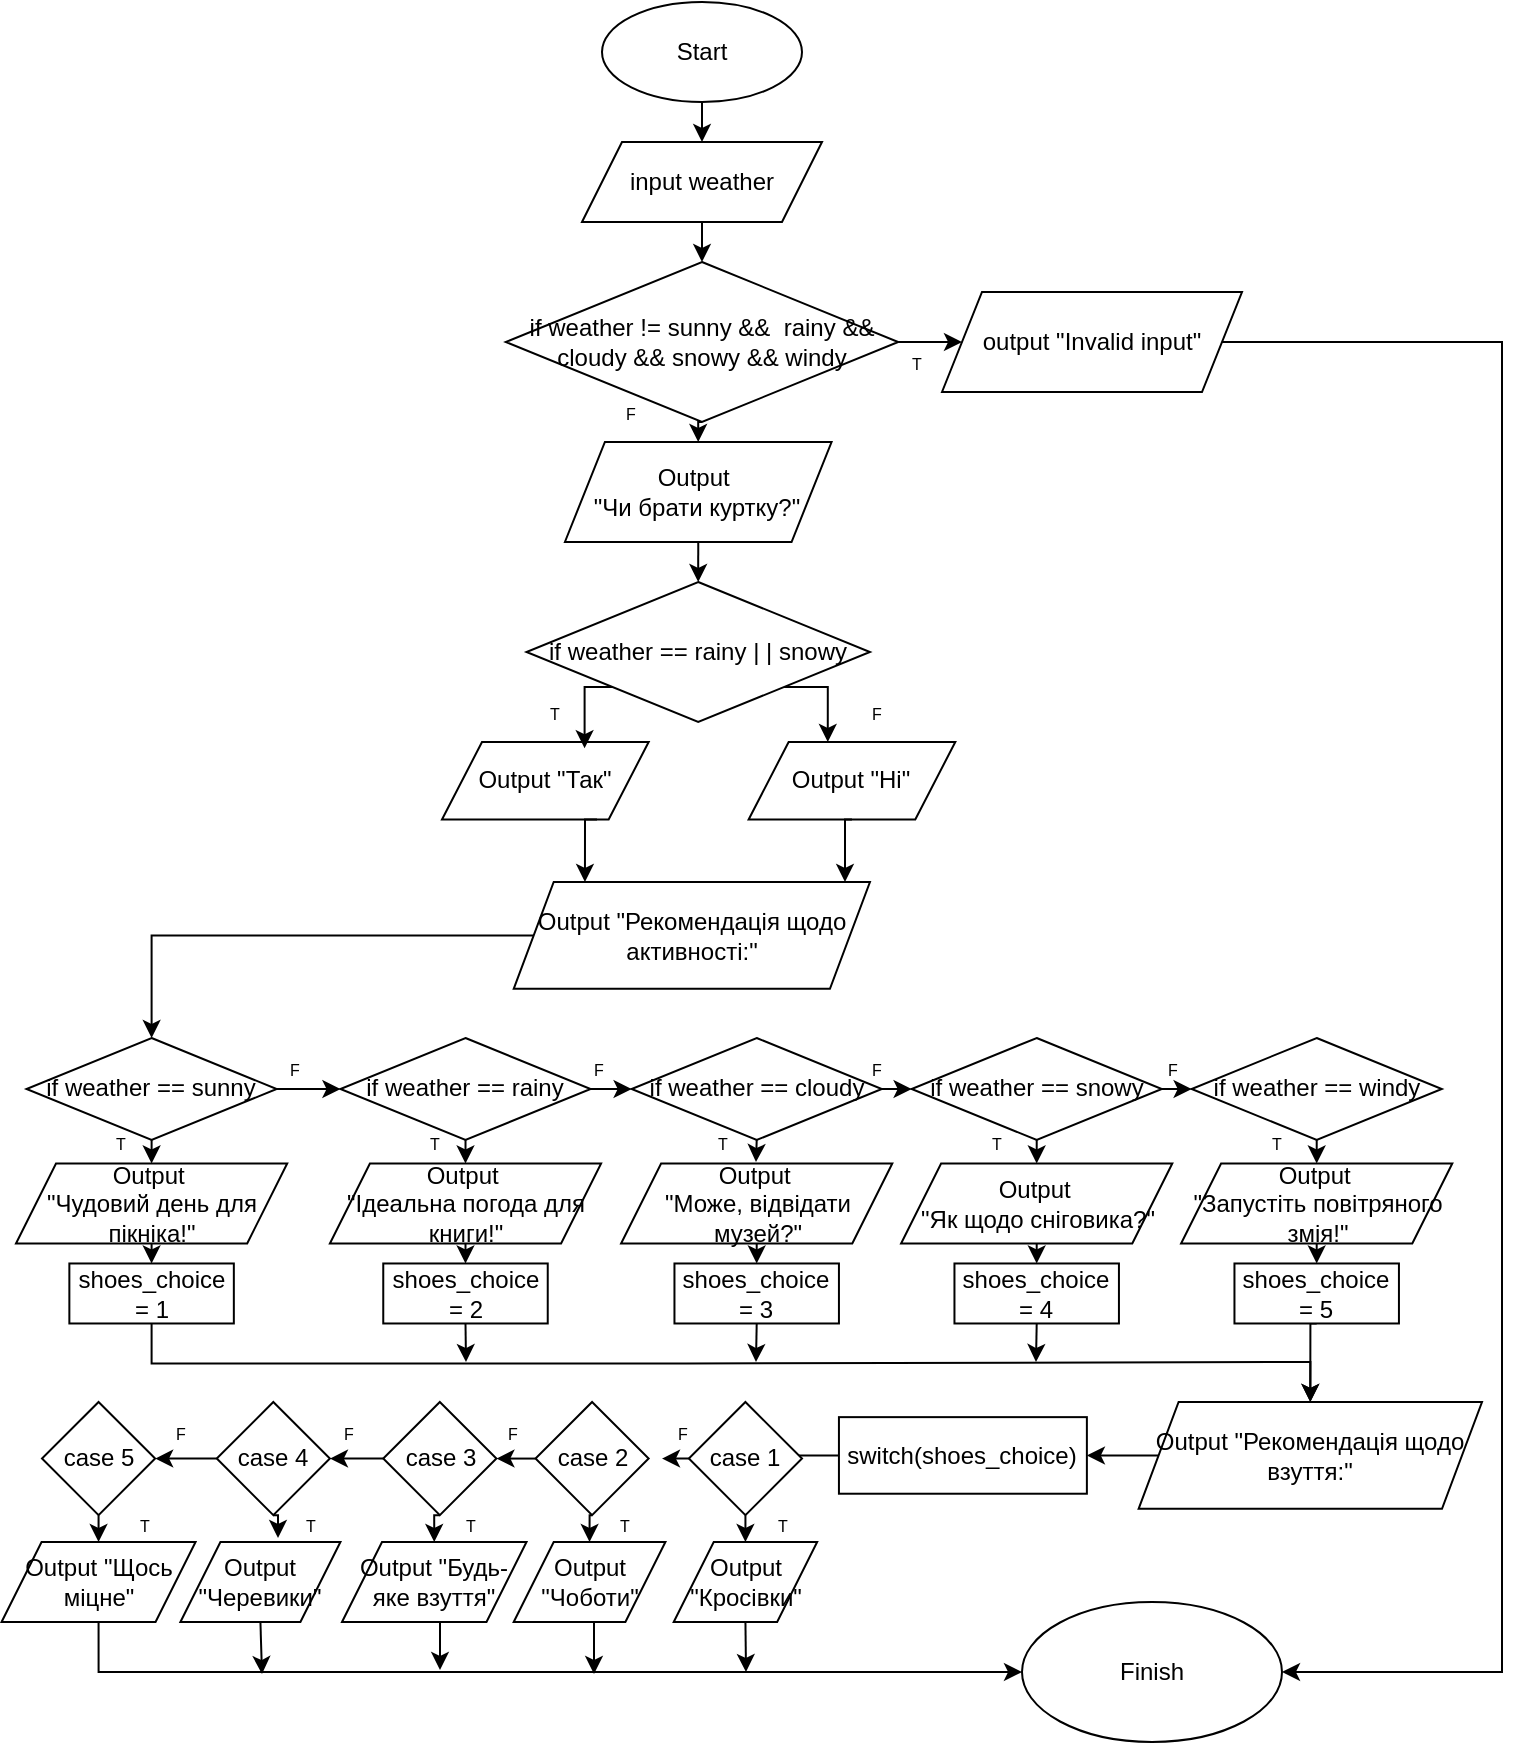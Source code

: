 <mxfile version="24.7.17">
  <diagram name="Сторінка-1" id="Ex2uXfqcO_D-MN6O1ld1">
    <mxGraphModel dx="794" dy="495" grid="0" gridSize="10" guides="1" tooltips="1" connect="1" arrows="1" fold="1" page="1" pageScale="1" pageWidth="827" pageHeight="1169" math="0" shadow="0">
      <root>
        <mxCell id="0" />
        <mxCell id="1" parent="0" />
        <mxCell id="A67gDG7ZLTh7L_kdWk-R-115" style="edgeStyle=orthogonalEdgeStyle;rounded=0;orthogonalLoop=1;jettySize=auto;html=1;exitX=0.5;exitY=1;exitDx=0;exitDy=0;entryX=0.5;entryY=0;entryDx=0;entryDy=0;" parent="1" source="A67gDG7ZLTh7L_kdWk-R-1" target="A67gDG7ZLTh7L_kdWk-R-2" edge="1">
          <mxGeometry relative="1" as="geometry" />
        </mxCell>
        <mxCell id="A67gDG7ZLTh7L_kdWk-R-1" value="Start" style="ellipse;whiteSpace=wrap;html=1;" parent="1" vertex="1">
          <mxGeometry x="360" y="30" width="100" height="50" as="geometry" />
        </mxCell>
        <mxCell id="A67gDG7ZLTh7L_kdWk-R-116" style="edgeStyle=orthogonalEdgeStyle;rounded=0;orthogonalLoop=1;jettySize=auto;html=1;exitX=0.5;exitY=1;exitDx=0;exitDy=0;entryX=0.5;entryY=0;entryDx=0;entryDy=0;" parent="1" source="A67gDG7ZLTh7L_kdWk-R-2" target="A67gDG7ZLTh7L_kdWk-R-3" edge="1">
          <mxGeometry relative="1" as="geometry" />
        </mxCell>
        <mxCell id="A67gDG7ZLTh7L_kdWk-R-2" value="input weather" style="shape=parallelogram;perimeter=parallelogramPerimeter;whiteSpace=wrap;html=1;fixedSize=1;" parent="1" vertex="1">
          <mxGeometry x="350" y="100" width="120" height="40" as="geometry" />
        </mxCell>
        <mxCell id="A67gDG7ZLTh7L_kdWk-R-117" style="edgeStyle=orthogonalEdgeStyle;rounded=0;orthogonalLoop=1;jettySize=auto;html=1;exitX=0.5;exitY=1;exitDx=0;exitDy=0;entryX=0.5;entryY=0;entryDx=0;entryDy=0;" parent="1" source="A67gDG7ZLTh7L_kdWk-R-3" target="A67gDG7ZLTh7L_kdWk-R-12" edge="1">
          <mxGeometry relative="1" as="geometry" />
        </mxCell>
        <mxCell id="A67gDG7ZLTh7L_kdWk-R-119" style="edgeStyle=orthogonalEdgeStyle;rounded=0;orthogonalLoop=1;jettySize=auto;html=1;exitX=1;exitY=0.5;exitDx=0;exitDy=0;" parent="1" source="A67gDG7ZLTh7L_kdWk-R-3" target="A67gDG7ZLTh7L_kdWk-R-8" edge="1">
          <mxGeometry relative="1" as="geometry" />
        </mxCell>
        <mxCell id="A67gDG7ZLTh7L_kdWk-R-3" value="&lt;p data-pm-slice=&quot;1 1 []&quot;&gt;if weather != sunny &amp;amp;&amp;amp;&amp;nbsp; rainy &amp;amp;&amp;amp; cloudy &amp;amp;&amp;amp; snowy &amp;amp;&amp;amp; windy&lt;/p&gt;" style="rhombus;whiteSpace=wrap;html=1;" parent="1" vertex="1">
          <mxGeometry x="311.87" y="160" width="196.25" height="80" as="geometry" />
        </mxCell>
        <mxCell id="A67gDG7ZLTh7L_kdWk-R-120" style="edgeStyle=orthogonalEdgeStyle;rounded=0;orthogonalLoop=1;jettySize=auto;html=1;exitX=1;exitY=0.5;exitDx=0;exitDy=0;entryX=1;entryY=0.5;entryDx=0;entryDy=0;" parent="1" source="A67gDG7ZLTh7L_kdWk-R-8" target="A67gDG7ZLTh7L_kdWk-R-104" edge="1">
          <mxGeometry relative="1" as="geometry">
            <mxPoint x="810" y="880" as="targetPoint" />
            <Array as="points">
              <mxPoint x="810" y="200" />
              <mxPoint x="810" y="865" />
            </Array>
          </mxGeometry>
        </mxCell>
        <mxCell id="A67gDG7ZLTh7L_kdWk-R-8" value="output &quot;Invalid input&quot;" style="shape=parallelogram;perimeter=parallelogramPerimeter;whiteSpace=wrap;html=1;fixedSize=1;" parent="1" vertex="1">
          <mxGeometry x="530" y="175" width="150" height="50" as="geometry" />
        </mxCell>
        <mxCell id="A67gDG7ZLTh7L_kdWk-R-9" value="&lt;p data-pm-slice=&quot;1 1 []&quot;&gt;if weather == rainy | | snowy &lt;br&gt;&lt;/p&gt;" style="rhombus;whiteSpace=wrap;html=1;" parent="1" vertex="1">
          <mxGeometry x="322.25" y="320" width="171.72" height="70" as="geometry" />
        </mxCell>
        <mxCell id="A67gDG7ZLTh7L_kdWk-R-11" value="Output &quot;Ні&quot;" style="shape=parallelogram;perimeter=parallelogramPerimeter;whiteSpace=wrap;html=1;fixedSize=1;" parent="1" vertex="1">
          <mxGeometry x="433.32" y="400" width="103.33" height="38.75" as="geometry" />
        </mxCell>
        <mxCell id="A67gDG7ZLTh7L_kdWk-R-118" style="edgeStyle=orthogonalEdgeStyle;rounded=0;orthogonalLoop=1;jettySize=auto;html=1;exitX=0.5;exitY=1;exitDx=0;exitDy=0;entryX=0.5;entryY=0;entryDx=0;entryDy=0;" parent="1" source="A67gDG7ZLTh7L_kdWk-R-12" target="A67gDG7ZLTh7L_kdWk-R-9" edge="1">
          <mxGeometry relative="1" as="geometry" />
        </mxCell>
        <mxCell id="A67gDG7ZLTh7L_kdWk-R-12" value="&lt;div&gt;Output&amp;nbsp;&lt;/div&gt;&lt;div&gt;&quot;Чи брати куртку?&quot;&lt;/div&gt;" style="shape=parallelogram;perimeter=parallelogramPerimeter;whiteSpace=wrap;html=1;fixedSize=1;" parent="1" vertex="1">
          <mxGeometry x="341.45" y="250" width="133.33" height="50" as="geometry" />
        </mxCell>
        <mxCell id="A67gDG7ZLTh7L_kdWk-R-13" value="Output &quot;Так&quot;" style="shape=parallelogram;perimeter=parallelogramPerimeter;whiteSpace=wrap;html=1;fixedSize=1;" parent="1" vertex="1">
          <mxGeometry x="280" y="400" width="103.33" height="38.75" as="geometry" />
        </mxCell>
        <mxCell id="A67gDG7ZLTh7L_kdWk-R-14" style="edgeStyle=orthogonalEdgeStyle;rounded=0;orthogonalLoop=1;jettySize=auto;html=1;exitX=0;exitY=1;exitDx=0;exitDy=0;entryX=0.69;entryY=0.08;entryDx=0;entryDy=0;entryPerimeter=0;" parent="1" source="A67gDG7ZLTh7L_kdWk-R-9" target="A67gDG7ZLTh7L_kdWk-R-13" edge="1">
          <mxGeometry relative="1" as="geometry" />
        </mxCell>
        <mxCell id="A67gDG7ZLTh7L_kdWk-R-15" style="edgeStyle=orthogonalEdgeStyle;rounded=0;orthogonalLoop=1;jettySize=auto;html=1;exitX=1;exitY=1;exitDx=0;exitDy=0;entryX=0.383;entryY=0;entryDx=0;entryDy=0;entryPerimeter=0;" parent="1" source="A67gDG7ZLTh7L_kdWk-R-9" target="A67gDG7ZLTh7L_kdWk-R-11" edge="1">
          <mxGeometry relative="1" as="geometry" />
        </mxCell>
        <mxCell id="A67gDG7ZLTh7L_kdWk-R-55" style="edgeStyle=orthogonalEdgeStyle;rounded=0;orthogonalLoop=1;jettySize=auto;html=1;entryX=0.5;entryY=0;entryDx=0;entryDy=0;" parent="1" source="A67gDG7ZLTh7L_kdWk-R-18" target="A67gDG7ZLTh7L_kdWk-R-22" edge="1">
          <mxGeometry relative="1" as="geometry">
            <mxPoint x="130" y="496.715" as="targetPoint" />
          </mxGeometry>
        </mxCell>
        <mxCell id="A67gDG7ZLTh7L_kdWk-R-18" value="Output &quot;Рекомендація щодо активності:&quot;" style="shape=parallelogram;perimeter=parallelogramPerimeter;whiteSpace=wrap;html=1;fixedSize=1;" parent="1" vertex="1">
          <mxGeometry x="315.85" y="470" width="178.12" height="53.43" as="geometry" />
        </mxCell>
        <mxCell id="A67gDG7ZLTh7L_kdWk-R-20" style="edgeStyle=orthogonalEdgeStyle;rounded=0;orthogonalLoop=1;jettySize=auto;html=1;exitX=0.5;exitY=1;exitDx=0;exitDy=0;entryX=0.93;entryY=0;entryDx=0;entryDy=0;entryPerimeter=0;" parent="1" source="A67gDG7ZLTh7L_kdWk-R-11" target="A67gDG7ZLTh7L_kdWk-R-18" edge="1">
          <mxGeometry relative="1" as="geometry" />
        </mxCell>
        <mxCell id="A67gDG7ZLTh7L_kdWk-R-21" style="edgeStyle=orthogonalEdgeStyle;rounded=0;orthogonalLoop=1;jettySize=auto;html=1;exitX=0.75;exitY=1;exitDx=0;exitDy=0;entryX=0.2;entryY=0;entryDx=0;entryDy=0;entryPerimeter=0;" parent="1" source="A67gDG7ZLTh7L_kdWk-R-13" target="A67gDG7ZLTh7L_kdWk-R-18" edge="1">
          <mxGeometry relative="1" as="geometry" />
        </mxCell>
        <mxCell id="A67gDG7ZLTh7L_kdWk-R-56" style="edgeStyle=orthogonalEdgeStyle;rounded=0;orthogonalLoop=1;jettySize=auto;html=1;" parent="1" source="A67gDG7ZLTh7L_kdWk-R-22" target="A67gDG7ZLTh7L_kdWk-R-43" edge="1">
          <mxGeometry relative="1" as="geometry" />
        </mxCell>
        <mxCell id="A67gDG7ZLTh7L_kdWk-R-60" style="edgeStyle=orthogonalEdgeStyle;rounded=0;orthogonalLoop=1;jettySize=auto;html=1;exitX=0.5;exitY=1;exitDx=0;exitDy=0;entryX=0.5;entryY=0;entryDx=0;entryDy=0;" parent="1" source="A67gDG7ZLTh7L_kdWk-R-22" target="A67gDG7ZLTh7L_kdWk-R-23" edge="1">
          <mxGeometry relative="1" as="geometry" />
        </mxCell>
        <mxCell id="A67gDG7ZLTh7L_kdWk-R-22" value="&lt;p data-pm-slice=&quot;1 1 []&quot;&gt;if weather == sunny &lt;br&gt;&lt;/p&gt;" style="rhombus;whiteSpace=wrap;html=1;" parent="1" vertex="1">
          <mxGeometry x="72.26" y="548" width="125.09" height="50.99" as="geometry" />
        </mxCell>
        <mxCell id="A67gDG7ZLTh7L_kdWk-R-61" style="edgeStyle=orthogonalEdgeStyle;rounded=0;orthogonalLoop=1;jettySize=auto;html=1;exitX=0.5;exitY=1;exitDx=0;exitDy=0;entryX=0.5;entryY=0;entryDx=0;entryDy=0;" parent="1" source="A67gDG7ZLTh7L_kdWk-R-23" target="A67gDG7ZLTh7L_kdWk-R-24" edge="1">
          <mxGeometry relative="1" as="geometry" />
        </mxCell>
        <mxCell id="A67gDG7ZLTh7L_kdWk-R-23" value="&lt;div&gt;Output&amp;nbsp;&lt;/div&gt;&lt;div&gt;&quot;Чудовий день для пікніка!&quot;&lt;/div&gt;" style="shape=parallelogram;perimeter=parallelogramPerimeter;whiteSpace=wrap;html=1;fixedSize=1;" parent="1" vertex="1">
          <mxGeometry x="67.0" y="610.74" width="135.6" height="40" as="geometry" />
        </mxCell>
        <mxCell id="A67gDG7ZLTh7L_kdWk-R-72" style="edgeStyle=orthogonalEdgeStyle;rounded=0;orthogonalLoop=1;jettySize=auto;html=1;exitX=0.5;exitY=1;exitDx=0;exitDy=0;entryX=0.5;entryY=0;entryDx=0;entryDy=0;" parent="1" source="A67gDG7ZLTh7L_kdWk-R-24" target="A67gDG7ZLTh7L_kdWk-R-71" edge="1">
          <mxGeometry relative="1" as="geometry" />
        </mxCell>
        <mxCell id="A67gDG7ZLTh7L_kdWk-R-24" value="shoes_choice = 1" style="rounded=0;whiteSpace=wrap;html=1;" parent="1" vertex="1">
          <mxGeometry x="93.68" y="660.74" width="82.24" height="30" as="geometry" />
        </mxCell>
        <mxCell id="A67gDG7ZLTh7L_kdWk-R-57" style="edgeStyle=orthogonalEdgeStyle;rounded=0;orthogonalLoop=1;jettySize=auto;html=1;exitX=1;exitY=0.5;exitDx=0;exitDy=0;entryX=0;entryY=0.5;entryDx=0;entryDy=0;" parent="1" source="A67gDG7ZLTh7L_kdWk-R-43" target="A67gDG7ZLTh7L_kdWk-R-46" edge="1">
          <mxGeometry relative="1" as="geometry" />
        </mxCell>
        <mxCell id="A67gDG7ZLTh7L_kdWk-R-63" style="edgeStyle=orthogonalEdgeStyle;rounded=0;orthogonalLoop=1;jettySize=auto;html=1;exitX=0.5;exitY=1;exitDx=0;exitDy=0;entryX=0.5;entryY=0;entryDx=0;entryDy=0;" parent="1" source="A67gDG7ZLTh7L_kdWk-R-43" target="A67gDG7ZLTh7L_kdWk-R-44" edge="1">
          <mxGeometry relative="1" as="geometry" />
        </mxCell>
        <mxCell id="A67gDG7ZLTh7L_kdWk-R-43" value="&lt;p data-pm-slice=&quot;1 1 []&quot;&gt;if weather == rainy&lt;br&gt;&lt;/p&gt;" style="rhombus;whiteSpace=wrap;html=1;" parent="1" vertex="1">
          <mxGeometry x="229.21" y="548" width="125.09" height="50.99" as="geometry" />
        </mxCell>
        <mxCell id="A67gDG7ZLTh7L_kdWk-R-64" style="edgeStyle=orthogonalEdgeStyle;rounded=0;orthogonalLoop=1;jettySize=auto;html=1;exitX=0.5;exitY=1;exitDx=0;exitDy=0;entryX=0.5;entryY=0;entryDx=0;entryDy=0;" parent="1" source="A67gDG7ZLTh7L_kdWk-R-44" target="A67gDG7ZLTh7L_kdWk-R-45" edge="1">
          <mxGeometry relative="1" as="geometry" />
        </mxCell>
        <mxCell id="A67gDG7ZLTh7L_kdWk-R-44" value="&lt;div&gt;Output&amp;nbsp;&lt;/div&gt;&lt;div&gt;&quot;Ідеальна погода для книги!&quot;&lt;/div&gt;" style="shape=parallelogram;perimeter=parallelogramPerimeter;whiteSpace=wrap;html=1;fixedSize=1;" parent="1" vertex="1">
          <mxGeometry x="223.95" y="610.74" width="135.6" height="40" as="geometry" />
        </mxCell>
        <mxCell id="A67gDG7ZLTh7L_kdWk-R-73" style="edgeStyle=orthogonalEdgeStyle;rounded=0;orthogonalLoop=1;jettySize=auto;html=1;exitX=0.5;exitY=1;exitDx=0;exitDy=0;" parent="1" source="A67gDG7ZLTh7L_kdWk-R-45" edge="1">
          <mxGeometry relative="1" as="geometry">
            <mxPoint x="292" y="710" as="targetPoint" />
          </mxGeometry>
        </mxCell>
        <mxCell id="A67gDG7ZLTh7L_kdWk-R-45" value="shoes_choice = 2" style="rounded=0;whiteSpace=wrap;html=1;" parent="1" vertex="1">
          <mxGeometry x="250.63" y="660.74" width="82.24" height="30" as="geometry" />
        </mxCell>
        <mxCell id="A67gDG7ZLTh7L_kdWk-R-58" style="edgeStyle=orthogonalEdgeStyle;rounded=0;orthogonalLoop=1;jettySize=auto;html=1;exitX=1;exitY=0.5;exitDx=0;exitDy=0;entryX=0;entryY=0.5;entryDx=0;entryDy=0;" parent="1" source="A67gDG7ZLTh7L_kdWk-R-46" target="A67gDG7ZLTh7L_kdWk-R-49" edge="1">
          <mxGeometry relative="1" as="geometry" />
        </mxCell>
        <mxCell id="A67gDG7ZLTh7L_kdWk-R-65" style="edgeStyle=orthogonalEdgeStyle;rounded=0;orthogonalLoop=1;jettySize=auto;html=1;exitX=0.5;exitY=1;exitDx=0;exitDy=0;" parent="1" source="A67gDG7ZLTh7L_kdWk-R-46" edge="1">
          <mxGeometry relative="1" as="geometry">
            <mxPoint x="437" y="610" as="targetPoint" />
          </mxGeometry>
        </mxCell>
        <mxCell id="A67gDG7ZLTh7L_kdWk-R-46" value="&lt;p data-pm-slice=&quot;1 1 []&quot;&gt;if weather == cloudy&lt;br&gt;&lt;/p&gt;" style="rhombus;whiteSpace=wrap;html=1;" parent="1" vertex="1">
          <mxGeometry x="374.81" y="548" width="125.09" height="50.99" as="geometry" />
        </mxCell>
        <mxCell id="A67gDG7ZLTh7L_kdWk-R-66" style="edgeStyle=orthogonalEdgeStyle;rounded=0;orthogonalLoop=1;jettySize=auto;html=1;exitX=0.5;exitY=1;exitDx=0;exitDy=0;entryX=0.5;entryY=0;entryDx=0;entryDy=0;" parent="1" source="A67gDG7ZLTh7L_kdWk-R-47" target="A67gDG7ZLTh7L_kdWk-R-48" edge="1">
          <mxGeometry relative="1" as="geometry" />
        </mxCell>
        <mxCell id="A67gDG7ZLTh7L_kdWk-R-47" value="&lt;div&gt;Output&amp;nbsp;&lt;/div&gt;&lt;div&gt;&quot;Може, відвідати музей?&quot;&lt;/div&gt;" style="shape=parallelogram;perimeter=parallelogramPerimeter;whiteSpace=wrap;html=1;fixedSize=1;" parent="1" vertex="1">
          <mxGeometry x="369.55" y="610.74" width="135.6" height="40" as="geometry" />
        </mxCell>
        <mxCell id="A67gDG7ZLTh7L_kdWk-R-76" style="edgeStyle=orthogonalEdgeStyle;rounded=0;orthogonalLoop=1;jettySize=auto;html=1;exitX=0.5;exitY=1;exitDx=0;exitDy=0;" parent="1" source="A67gDG7ZLTh7L_kdWk-R-48" edge="1">
          <mxGeometry relative="1" as="geometry">
            <mxPoint x="437" y="710" as="targetPoint" />
          </mxGeometry>
        </mxCell>
        <mxCell id="A67gDG7ZLTh7L_kdWk-R-48" value="shoes_choice = 3" style="rounded=0;whiteSpace=wrap;html=1;" parent="1" vertex="1">
          <mxGeometry x="396.23" y="660.74" width="82.24" height="30" as="geometry" />
        </mxCell>
        <mxCell id="A67gDG7ZLTh7L_kdWk-R-59" style="edgeStyle=orthogonalEdgeStyle;rounded=0;orthogonalLoop=1;jettySize=auto;html=1;exitX=1;exitY=0.5;exitDx=0;exitDy=0;entryX=0;entryY=0.5;entryDx=0;entryDy=0;" parent="1" source="A67gDG7ZLTh7L_kdWk-R-49" target="A67gDG7ZLTh7L_kdWk-R-52" edge="1">
          <mxGeometry relative="1" as="geometry" />
        </mxCell>
        <mxCell id="A67gDG7ZLTh7L_kdWk-R-67" style="edgeStyle=orthogonalEdgeStyle;rounded=0;orthogonalLoop=1;jettySize=auto;html=1;exitX=0.5;exitY=1;exitDx=0;exitDy=0;entryX=0.5;entryY=0;entryDx=0;entryDy=0;" parent="1" source="A67gDG7ZLTh7L_kdWk-R-49" target="A67gDG7ZLTh7L_kdWk-R-50" edge="1">
          <mxGeometry relative="1" as="geometry" />
        </mxCell>
        <mxCell id="A67gDG7ZLTh7L_kdWk-R-49" value="&lt;p data-pm-slice=&quot;1 1 []&quot;&gt;if weather == snowy&lt;br&gt;&lt;/p&gt;" style="rhombus;whiteSpace=wrap;html=1;" parent="1" vertex="1">
          <mxGeometry x="514.81" y="548" width="125.09" height="50.99" as="geometry" />
        </mxCell>
        <mxCell id="A67gDG7ZLTh7L_kdWk-R-68" style="edgeStyle=orthogonalEdgeStyle;rounded=0;orthogonalLoop=1;jettySize=auto;html=1;exitX=0.5;exitY=1;exitDx=0;exitDy=0;entryX=0.5;entryY=0;entryDx=0;entryDy=0;" parent="1" source="A67gDG7ZLTh7L_kdWk-R-50" target="A67gDG7ZLTh7L_kdWk-R-51" edge="1">
          <mxGeometry relative="1" as="geometry" />
        </mxCell>
        <mxCell id="A67gDG7ZLTh7L_kdWk-R-50" value="&lt;div&gt;Output&amp;nbsp;&lt;/div&gt;&lt;div&gt;&quot;Як щодо сніговика?&quot;&lt;/div&gt;" style="shape=parallelogram;perimeter=parallelogramPerimeter;whiteSpace=wrap;html=1;fixedSize=1;" parent="1" vertex="1">
          <mxGeometry x="509.55" y="610.74" width="135.6" height="40" as="geometry" />
        </mxCell>
        <mxCell id="A67gDG7ZLTh7L_kdWk-R-75" style="edgeStyle=orthogonalEdgeStyle;rounded=0;orthogonalLoop=1;jettySize=auto;html=1;exitX=0.5;exitY=1;exitDx=0;exitDy=0;" parent="1" source="A67gDG7ZLTh7L_kdWk-R-51" edge="1">
          <mxGeometry relative="1" as="geometry">
            <mxPoint x="577" y="710" as="targetPoint" />
          </mxGeometry>
        </mxCell>
        <mxCell id="A67gDG7ZLTh7L_kdWk-R-51" value="shoes_choice = 4" style="rounded=0;whiteSpace=wrap;html=1;" parent="1" vertex="1">
          <mxGeometry x="536.23" y="660.74" width="82.24" height="30" as="geometry" />
        </mxCell>
        <mxCell id="A67gDG7ZLTh7L_kdWk-R-69" style="edgeStyle=orthogonalEdgeStyle;rounded=0;orthogonalLoop=1;jettySize=auto;html=1;exitX=0.5;exitY=1;exitDx=0;exitDy=0;entryX=0.5;entryY=0;entryDx=0;entryDy=0;" parent="1" source="A67gDG7ZLTh7L_kdWk-R-52" target="A67gDG7ZLTh7L_kdWk-R-53" edge="1">
          <mxGeometry relative="1" as="geometry" />
        </mxCell>
        <mxCell id="A67gDG7ZLTh7L_kdWk-R-52" value="&lt;p data-pm-slice=&quot;1 1 []&quot;&gt;if weather == windy&lt;br&gt;&lt;/p&gt;" style="rhombus;whiteSpace=wrap;html=1;" parent="1" vertex="1">
          <mxGeometry x="654.81" y="548" width="125.09" height="50.99" as="geometry" />
        </mxCell>
        <mxCell id="A67gDG7ZLTh7L_kdWk-R-70" style="edgeStyle=orthogonalEdgeStyle;rounded=0;orthogonalLoop=1;jettySize=auto;html=1;exitX=0.5;exitY=1;exitDx=0;exitDy=0;entryX=0.5;entryY=0;entryDx=0;entryDy=0;" parent="1" source="A67gDG7ZLTh7L_kdWk-R-53" target="A67gDG7ZLTh7L_kdWk-R-54" edge="1">
          <mxGeometry relative="1" as="geometry" />
        </mxCell>
        <mxCell id="A67gDG7ZLTh7L_kdWk-R-53" value="&lt;div&gt;Output&amp;nbsp;&lt;/div&gt;&lt;div&gt;&quot;Запустіть повітряного змія!&quot;&lt;/div&gt;" style="shape=parallelogram;perimeter=parallelogramPerimeter;whiteSpace=wrap;html=1;fixedSize=1;" parent="1" vertex="1">
          <mxGeometry x="649.55" y="610.74" width="135.6" height="40" as="geometry" />
        </mxCell>
        <mxCell id="A67gDG7ZLTh7L_kdWk-R-74" style="edgeStyle=orthogonalEdgeStyle;rounded=0;orthogonalLoop=1;jettySize=auto;html=1;exitX=0.5;exitY=1;exitDx=0;exitDy=0;entryX=0.5;entryY=0;entryDx=0;entryDy=0;" parent="1" source="A67gDG7ZLTh7L_kdWk-R-54" target="A67gDG7ZLTh7L_kdWk-R-71" edge="1">
          <mxGeometry relative="1" as="geometry" />
        </mxCell>
        <mxCell id="A67gDG7ZLTh7L_kdWk-R-54" value="shoes_choice = 5" style="rounded=0;whiteSpace=wrap;html=1;" parent="1" vertex="1">
          <mxGeometry x="676.23" y="660.74" width="82.24" height="30" as="geometry" />
        </mxCell>
        <mxCell id="A67gDG7ZLTh7L_kdWk-R-78" style="edgeStyle=orthogonalEdgeStyle;rounded=0;orthogonalLoop=1;jettySize=auto;html=1;exitX=0;exitY=0.5;exitDx=0;exitDy=0;entryX=1;entryY=0.5;entryDx=0;entryDy=0;" parent="1" source="A67gDG7ZLTh7L_kdWk-R-71" target="A67gDG7ZLTh7L_kdWk-R-77" edge="1">
          <mxGeometry relative="1" as="geometry" />
        </mxCell>
        <mxCell id="A67gDG7ZLTh7L_kdWk-R-71" value="Output &quot;Рекомендація щодо взуття:&quot;" style="shape=parallelogram;perimeter=parallelogramPerimeter;whiteSpace=wrap;html=1;fixedSize=1;" parent="1" vertex="1">
          <mxGeometry x="628.3" y="730" width="171.7" height="53.43" as="geometry" />
        </mxCell>
        <mxCell id="A67gDG7ZLTh7L_kdWk-R-88" style="edgeStyle=orthogonalEdgeStyle;rounded=0;orthogonalLoop=1;jettySize=auto;html=1;exitX=0;exitY=0.5;exitDx=0;exitDy=0;" parent="1" source="A67gDG7ZLTh7L_kdWk-R-77" target="A67gDG7ZLTh7L_kdWk-R-79" edge="1">
          <mxGeometry relative="1" as="geometry" />
        </mxCell>
        <mxCell id="A67gDG7ZLTh7L_kdWk-R-77" value="switch(shoes_choice)" style="rounded=0;whiteSpace=wrap;html=1;" parent="1" vertex="1">
          <mxGeometry x="478.47" y="737.57" width="123.97" height="38.29" as="geometry" />
        </mxCell>
        <mxCell id="A67gDG7ZLTh7L_kdWk-R-89" style="edgeStyle=orthogonalEdgeStyle;rounded=0;orthogonalLoop=1;jettySize=auto;html=1;exitX=0;exitY=0.5;exitDx=0;exitDy=0;" parent="1" source="A67gDG7ZLTh7L_kdWk-R-79" edge="1">
          <mxGeometry relative="1" as="geometry">
            <mxPoint x="390" y="758" as="targetPoint" />
          </mxGeometry>
        </mxCell>
        <mxCell id="A67gDG7ZLTh7L_kdWk-R-99" style="edgeStyle=orthogonalEdgeStyle;rounded=0;orthogonalLoop=1;jettySize=auto;html=1;exitX=0.5;exitY=1;exitDx=0;exitDy=0;entryX=0.5;entryY=0;entryDx=0;entryDy=0;" parent="1" source="A67gDG7ZLTh7L_kdWk-R-79" target="A67gDG7ZLTh7L_kdWk-R-93" edge="1">
          <mxGeometry relative="1" as="geometry" />
        </mxCell>
        <mxCell id="A67gDG7ZLTh7L_kdWk-R-79" value="case 1" style="rhombus;whiteSpace=wrap;html=1;" parent="1" vertex="1">
          <mxGeometry x="403.43" y="730" width="56.57" height="56.57" as="geometry" />
        </mxCell>
        <mxCell id="A67gDG7ZLTh7L_kdWk-R-90" style="edgeStyle=orthogonalEdgeStyle;rounded=0;orthogonalLoop=1;jettySize=auto;html=1;exitX=0;exitY=0.5;exitDx=0;exitDy=0;entryX=1;entryY=0.5;entryDx=0;entryDy=0;" parent="1" source="A67gDG7ZLTh7L_kdWk-R-80" target="A67gDG7ZLTh7L_kdWk-R-82" edge="1">
          <mxGeometry relative="1" as="geometry" />
        </mxCell>
        <mxCell id="A67gDG7ZLTh7L_kdWk-R-100" style="edgeStyle=orthogonalEdgeStyle;rounded=0;orthogonalLoop=1;jettySize=auto;html=1;exitX=0.5;exitY=1;exitDx=0;exitDy=0;entryX=0.5;entryY=0;entryDx=0;entryDy=0;" parent="1" source="A67gDG7ZLTh7L_kdWk-R-80" target="A67gDG7ZLTh7L_kdWk-R-94" edge="1">
          <mxGeometry relative="1" as="geometry" />
        </mxCell>
        <mxCell id="A67gDG7ZLTh7L_kdWk-R-80" value="case 2" style="rhombus;whiteSpace=wrap;html=1;" parent="1" vertex="1">
          <mxGeometry x="326.76" y="730" width="56.57" height="56.57" as="geometry" />
        </mxCell>
        <mxCell id="A67gDG7ZLTh7L_kdWk-R-91" style="edgeStyle=orthogonalEdgeStyle;rounded=0;orthogonalLoop=1;jettySize=auto;html=1;exitX=0;exitY=0.5;exitDx=0;exitDy=0;entryX=1;entryY=0.5;entryDx=0;entryDy=0;" parent="1" source="A67gDG7ZLTh7L_kdWk-R-82" target="A67gDG7ZLTh7L_kdWk-R-83" edge="1">
          <mxGeometry relative="1" as="geometry" />
        </mxCell>
        <mxCell id="A67gDG7ZLTh7L_kdWk-R-101" style="edgeStyle=orthogonalEdgeStyle;rounded=0;orthogonalLoop=1;jettySize=auto;html=1;exitX=0.5;exitY=1;exitDx=0;exitDy=0;entryX=0.5;entryY=0;entryDx=0;entryDy=0;" parent="1" source="A67gDG7ZLTh7L_kdWk-R-82" target="A67gDG7ZLTh7L_kdWk-R-96" edge="1">
          <mxGeometry relative="1" as="geometry" />
        </mxCell>
        <mxCell id="A67gDG7ZLTh7L_kdWk-R-82" value="case 3" style="rhombus;whiteSpace=wrap;html=1;" parent="1" vertex="1">
          <mxGeometry x="250.63" y="730" width="56.57" height="56.57" as="geometry" />
        </mxCell>
        <mxCell id="A67gDG7ZLTh7L_kdWk-R-92" style="edgeStyle=orthogonalEdgeStyle;rounded=0;orthogonalLoop=1;jettySize=auto;html=1;exitX=0;exitY=0.5;exitDx=0;exitDy=0;entryX=1;entryY=0.5;entryDx=0;entryDy=0;" parent="1" source="A67gDG7ZLTh7L_kdWk-R-83" target="A67gDG7ZLTh7L_kdWk-R-84" edge="1">
          <mxGeometry relative="1" as="geometry" />
        </mxCell>
        <mxCell id="A67gDG7ZLTh7L_kdWk-R-83" value="case 4" style="rhombus;whiteSpace=wrap;html=1;" parent="1" vertex="1">
          <mxGeometry x="167.38" y="730" width="56.57" height="56.57" as="geometry" />
        </mxCell>
        <mxCell id="A67gDG7ZLTh7L_kdWk-R-103" style="edgeStyle=orthogonalEdgeStyle;rounded=0;orthogonalLoop=1;jettySize=auto;html=1;exitX=0.5;exitY=1;exitDx=0;exitDy=0;entryX=0.5;entryY=0;entryDx=0;entryDy=0;" parent="1" source="A67gDG7ZLTh7L_kdWk-R-84" target="A67gDG7ZLTh7L_kdWk-R-98" edge="1">
          <mxGeometry relative="1" as="geometry" />
        </mxCell>
        <mxCell id="A67gDG7ZLTh7L_kdWk-R-84" value="case 5" style="rhombus;whiteSpace=wrap;html=1;" parent="1" vertex="1">
          <mxGeometry x="80" y="730" width="56.57" height="56.57" as="geometry" />
        </mxCell>
        <mxCell id="A67gDG7ZLTh7L_kdWk-R-114" style="edgeStyle=orthogonalEdgeStyle;rounded=0;orthogonalLoop=1;jettySize=auto;html=1;exitX=0.5;exitY=1;exitDx=0;exitDy=0;" parent="1" source="A67gDG7ZLTh7L_kdWk-R-93" edge="1">
          <mxGeometry relative="1" as="geometry">
            <mxPoint x="432" y="865" as="targetPoint" />
          </mxGeometry>
        </mxCell>
        <mxCell id="A67gDG7ZLTh7L_kdWk-R-93" value="Output &quot;Кросівки&quot;" style="shape=parallelogram;perimeter=parallelogramPerimeter;whiteSpace=wrap;html=1;fixedSize=1;" parent="1" vertex="1">
          <mxGeometry x="395.86" y="800" width="71.72" height="40" as="geometry" />
        </mxCell>
        <mxCell id="A67gDG7ZLTh7L_kdWk-R-113" style="edgeStyle=orthogonalEdgeStyle;rounded=0;orthogonalLoop=1;jettySize=auto;html=1;exitX=0.5;exitY=1;exitDx=0;exitDy=0;" parent="1" source="A67gDG7ZLTh7L_kdWk-R-94" edge="1">
          <mxGeometry relative="1" as="geometry">
            <mxPoint x="356" y="866" as="targetPoint" />
          </mxGeometry>
        </mxCell>
        <mxCell id="A67gDG7ZLTh7L_kdWk-R-94" value="Output &quot;Чоботи&quot;" style="shape=parallelogram;perimeter=parallelogramPerimeter;whiteSpace=wrap;html=1;fixedSize=1;" parent="1" vertex="1">
          <mxGeometry x="315.85" y="800" width="75.85" height="40" as="geometry" />
        </mxCell>
        <mxCell id="A67gDG7ZLTh7L_kdWk-R-111" style="edgeStyle=orthogonalEdgeStyle;rounded=0;orthogonalLoop=1;jettySize=auto;html=1;exitX=0.5;exitY=1;exitDx=0;exitDy=0;" parent="1" source="A67gDG7ZLTh7L_kdWk-R-96" edge="1">
          <mxGeometry relative="1" as="geometry">
            <mxPoint x="279" y="864" as="targetPoint" />
          </mxGeometry>
        </mxCell>
        <mxCell id="A67gDG7ZLTh7L_kdWk-R-96" value="Output &quot;Будь-яке взуття&quot;" style="shape=parallelogram;perimeter=parallelogramPerimeter;whiteSpace=wrap;html=1;fixedSize=1;" parent="1" vertex="1">
          <mxGeometry x="230" y="800" width="92.25" height="40" as="geometry" />
        </mxCell>
        <mxCell id="A67gDG7ZLTh7L_kdWk-R-110" style="edgeStyle=orthogonalEdgeStyle;rounded=0;orthogonalLoop=1;jettySize=auto;html=1;exitX=0.5;exitY=1;exitDx=0;exitDy=0;" parent="1" source="A67gDG7ZLTh7L_kdWk-R-97" edge="1">
          <mxGeometry relative="1" as="geometry">
            <mxPoint x="190" y="866" as="targetPoint" />
          </mxGeometry>
        </mxCell>
        <mxCell id="A67gDG7ZLTh7L_kdWk-R-97" value="Output &quot;Черевики&quot;" style="shape=parallelogram;perimeter=parallelogramPerimeter;whiteSpace=wrap;html=1;fixedSize=1;" parent="1" vertex="1">
          <mxGeometry x="149.21" y="800" width="80" height="40" as="geometry" />
        </mxCell>
        <mxCell id="A67gDG7ZLTh7L_kdWk-R-105" style="edgeStyle=orthogonalEdgeStyle;rounded=0;orthogonalLoop=1;jettySize=auto;html=1;exitX=0.5;exitY=1;exitDx=0;exitDy=0;" parent="1" source="A67gDG7ZLTh7L_kdWk-R-98" target="A67gDG7ZLTh7L_kdWk-R-104" edge="1">
          <mxGeometry relative="1" as="geometry" />
        </mxCell>
        <mxCell id="A67gDG7ZLTh7L_kdWk-R-98" value="Output &quot;Щось міцне&quot;" style="shape=parallelogram;perimeter=parallelogramPerimeter;whiteSpace=wrap;html=1;fixedSize=1;" parent="1" vertex="1">
          <mxGeometry x="59.78" y="800" width="97" height="40" as="geometry" />
        </mxCell>
        <mxCell id="A67gDG7ZLTh7L_kdWk-R-102" style="edgeStyle=orthogonalEdgeStyle;rounded=0;orthogonalLoop=1;jettySize=auto;html=1;exitX=0.5;exitY=1;exitDx=0;exitDy=0;entryX=0.61;entryY=-0.05;entryDx=0;entryDy=0;entryPerimeter=0;" parent="1" source="A67gDG7ZLTh7L_kdWk-R-83" target="A67gDG7ZLTh7L_kdWk-R-97" edge="1">
          <mxGeometry relative="1" as="geometry" />
        </mxCell>
        <mxCell id="A67gDG7ZLTh7L_kdWk-R-104" value="Finish" style="ellipse;whiteSpace=wrap;html=1;" parent="1" vertex="1">
          <mxGeometry x="570" y="830" width="130" height="70" as="geometry" />
        </mxCell>
        <mxCell id="A67gDG7ZLTh7L_kdWk-R-121" value="&lt;font style=&quot;font-size: 8px;&quot;&gt;T&lt;/font&gt;" style="text;html=1;align=center;verticalAlign=middle;whiteSpace=wrap;rounded=0;" parent="1" vertex="1">
          <mxGeometry x="499.9" y="195" width="35" height="30" as="geometry" />
        </mxCell>
        <mxCell id="A67gDG7ZLTh7L_kdWk-R-122" value="&lt;font style=&quot;font-size: 8px;&quot;&gt;T&lt;/font&gt;" style="text;html=1;align=center;verticalAlign=middle;whiteSpace=wrap;rounded=0;" parent="1" vertex="1">
          <mxGeometry x="319.3" y="370" width="35" height="30" as="geometry" />
        </mxCell>
        <mxCell id="A67gDG7ZLTh7L_kdWk-R-123" value="&lt;font style=&quot;font-size: 8px;&quot;&gt;T&lt;/font&gt;" style="text;html=1;align=center;verticalAlign=middle;whiteSpace=wrap;rounded=0;" parent="1" vertex="1">
          <mxGeometry x="101.57" y="585" width="35" height="30" as="geometry" />
        </mxCell>
        <mxCell id="A67gDG7ZLTh7L_kdWk-R-124" value="&lt;font style=&quot;font-size: 8px;&quot;&gt;T&lt;/font&gt;" style="text;html=1;align=center;verticalAlign=middle;whiteSpace=wrap;rounded=0;" parent="1" vertex="1">
          <mxGeometry x="258.62" y="585" width="35" height="30" as="geometry" />
        </mxCell>
        <mxCell id="A67gDG7ZLTh7L_kdWk-R-125" value="&lt;font style=&quot;font-size: 8px;&quot;&gt;T&lt;/font&gt;" style="text;html=1;align=center;verticalAlign=middle;whiteSpace=wrap;rounded=0;" parent="1" vertex="1">
          <mxGeometry x="403.43" y="585" width="35" height="30" as="geometry" />
        </mxCell>
        <mxCell id="A67gDG7ZLTh7L_kdWk-R-126" value="&lt;font style=&quot;font-size: 8px;&quot;&gt;T&lt;/font&gt;" style="text;html=1;align=center;verticalAlign=middle;whiteSpace=wrap;rounded=0;" parent="1" vertex="1">
          <mxGeometry x="540" y="585" width="35" height="30" as="geometry" />
        </mxCell>
        <mxCell id="A67gDG7ZLTh7L_kdWk-R-127" value="&lt;font style=&quot;font-size: 8px;&quot;&gt;T&lt;/font&gt;" style="text;html=1;align=center;verticalAlign=middle;whiteSpace=wrap;rounded=0;" parent="1" vertex="1">
          <mxGeometry x="680" y="585" width="35" height="30" as="geometry" />
        </mxCell>
        <mxCell id="A67gDG7ZLTh7L_kdWk-R-128" value="&lt;font style=&quot;font-size: 8px;&quot;&gt;T&lt;/font&gt;" style="text;html=1;align=center;verticalAlign=middle;whiteSpace=wrap;rounded=0;" parent="1" vertex="1">
          <mxGeometry x="432.58" y="775.86" width="35" height="30" as="geometry" />
        </mxCell>
        <mxCell id="A67gDG7ZLTh7L_kdWk-R-129" value="&lt;font style=&quot;font-size: 8px;&quot;&gt;T&lt;/font&gt;" style="text;html=1;align=center;verticalAlign=middle;whiteSpace=wrap;rounded=0;" parent="1" vertex="1">
          <mxGeometry x="354.3" y="775.86" width="35" height="30" as="geometry" />
        </mxCell>
        <mxCell id="A67gDG7ZLTh7L_kdWk-R-130" value="&lt;font style=&quot;font-size: 8px;&quot;&gt;T&lt;/font&gt;" style="text;html=1;align=center;verticalAlign=middle;whiteSpace=wrap;rounded=0;" parent="1" vertex="1">
          <mxGeometry x="276.87" y="775.86" width="35" height="30" as="geometry" />
        </mxCell>
        <mxCell id="A67gDG7ZLTh7L_kdWk-R-131" value="&lt;font style=&quot;font-size: 8px;&quot;&gt;T&lt;/font&gt;" style="text;html=1;align=center;verticalAlign=middle;whiteSpace=wrap;rounded=0;" parent="1" vertex="1">
          <mxGeometry x="197.35" y="775.86" width="35" height="30" as="geometry" />
        </mxCell>
        <mxCell id="A67gDG7ZLTh7L_kdWk-R-132" value="&lt;font style=&quot;font-size: 8px;&quot;&gt;T&lt;/font&gt;" style="text;html=1;align=center;verticalAlign=middle;whiteSpace=wrap;rounded=0;" parent="1" vertex="1">
          <mxGeometry x="114.21" y="775.86" width="35" height="30" as="geometry" />
        </mxCell>
        <mxCell id="A67gDG7ZLTh7L_kdWk-R-133" value="&lt;font style=&quot;font-size: 8px;&quot;&gt;F&lt;/font&gt;" style="text;html=1;align=center;verticalAlign=middle;whiteSpace=wrap;rounded=0;" parent="1" vertex="1">
          <mxGeometry x="383.33" y="730" width="35" height="30" as="geometry" />
        </mxCell>
        <mxCell id="A67gDG7ZLTh7L_kdWk-R-135" value="&lt;font style=&quot;font-size: 8px;&quot;&gt;F&lt;/font&gt;" style="text;html=1;align=center;verticalAlign=middle;whiteSpace=wrap;rounded=0;" parent="1" vertex="1">
          <mxGeometry x="297.87" y="730" width="35" height="30" as="geometry" />
        </mxCell>
        <mxCell id="A67gDG7ZLTh7L_kdWk-R-136" value="&lt;font style=&quot;font-size: 8px;&quot;&gt;F&lt;/font&gt;" style="text;html=1;align=center;verticalAlign=middle;whiteSpace=wrap;rounded=0;" parent="1" vertex="1">
          <mxGeometry x="215.63" y="730" width="35" height="30" as="geometry" />
        </mxCell>
        <mxCell id="A67gDG7ZLTh7L_kdWk-R-137" value="&lt;font style=&quot;font-size: 8px;&quot;&gt;F&lt;/font&gt;" style="text;html=1;align=center;verticalAlign=middle;whiteSpace=wrap;rounded=0;" parent="1" vertex="1">
          <mxGeometry x="132.38" y="730" width="35" height="30" as="geometry" />
        </mxCell>
        <mxCell id="A67gDG7ZLTh7L_kdWk-R-138" value="&lt;font style=&quot;font-size: 8px;&quot;&gt;F&lt;/font&gt;" style="text;html=1;align=center;verticalAlign=middle;whiteSpace=wrap;rounded=0;" parent="1" vertex="1">
          <mxGeometry x="188.95" y="548" width="35" height="30" as="geometry" />
        </mxCell>
        <mxCell id="A67gDG7ZLTh7L_kdWk-R-139" value="&lt;font style=&quot;font-size: 8px;&quot;&gt;F&lt;/font&gt;" style="text;html=1;align=center;verticalAlign=middle;whiteSpace=wrap;rounded=0;" parent="1" vertex="1">
          <mxGeometry x="341.45" y="548" width="35" height="30" as="geometry" />
        </mxCell>
        <mxCell id="A67gDG7ZLTh7L_kdWk-R-140" value="&lt;font style=&quot;font-size: 8px;&quot;&gt;F&lt;/font&gt;" style="text;html=1;align=center;verticalAlign=middle;whiteSpace=wrap;rounded=0;" parent="1" vertex="1">
          <mxGeometry x="480.0" y="548" width="35" height="30" as="geometry" />
        </mxCell>
        <mxCell id="A67gDG7ZLTh7L_kdWk-R-141" value="&lt;font style=&quot;font-size: 8px;&quot;&gt;F&lt;/font&gt;" style="text;html=1;align=center;verticalAlign=middle;whiteSpace=wrap;rounded=0;" parent="1" vertex="1">
          <mxGeometry x="628.3" y="548" width="35" height="30" as="geometry" />
        </mxCell>
        <mxCell id="A67gDG7ZLTh7L_kdWk-R-142" value="&lt;font style=&quot;font-size: 8px;&quot;&gt;F&lt;/font&gt;" style="text;html=1;align=center;verticalAlign=middle;whiteSpace=wrap;rounded=0;" parent="1" vertex="1">
          <mxGeometry x="480" y="370" width="35" height="30" as="geometry" />
        </mxCell>
        <mxCell id="A67gDG7ZLTh7L_kdWk-R-145" value="&lt;font style=&quot;font-size: 8px;&quot;&gt;F&lt;/font&gt;" style="text;html=1;align=center;verticalAlign=middle;whiteSpace=wrap;rounded=0;" parent="1" vertex="1">
          <mxGeometry x="356.7" y="220" width="35" height="30" as="geometry" />
        </mxCell>
      </root>
    </mxGraphModel>
  </diagram>
</mxfile>
